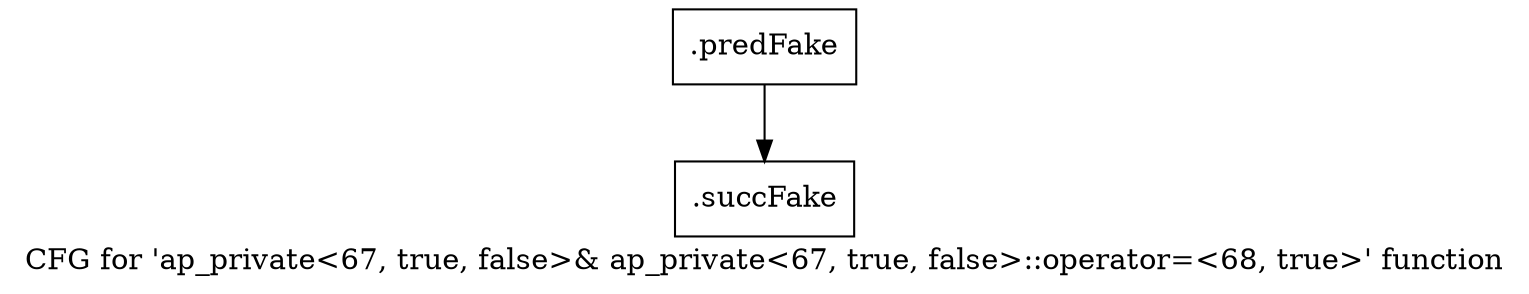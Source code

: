digraph "CFG for 'ap_private\<67, true, false\>& ap_private\<67, true, false\>::operator=\<68, true\>' function" {
	label="CFG for 'ap_private\<67, true, false\>& ap_private\<67, true, false\>::operator=\<68, true\>' function";

	Node0x5f112d0 [shape=record,filename="",linenumber="",label="{.predFake}"];
	Node0x5f112d0 -> Node0x62f6fd0[ callList="" memoryops="" filename="/mnt/xilinx/Vitis_HLS/2021.2/include/etc/ap_private.h" execusionnum="1"];
	Node0x62f6fd0 [shape=record,filename="/mnt/xilinx/Vitis_HLS/2021.2/include/etc/ap_private.h",linenumber="4744",label="{.succFake}"];
}
